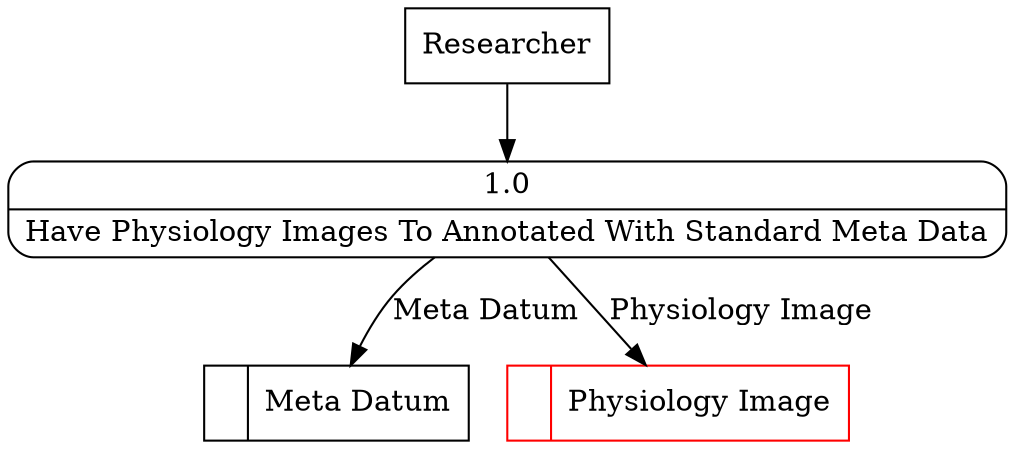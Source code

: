digraph dfd2{ 
node[shape=record]
200 [label="<f0>  |<f1> Meta Datum " ];
201 [label="<f0>  |<f1> Physiology Image " color=red];
202 [label="Researcher" shape=box];
203 [label="{<f0> 1.0|<f1> Have Physiology Images To Annotated With Standard Meta Data }" shape=Mrecord];
202 -> 203
203 -> 201 [label="Physiology Image"]
203 -> 200 [label="Meta Datum"]
}